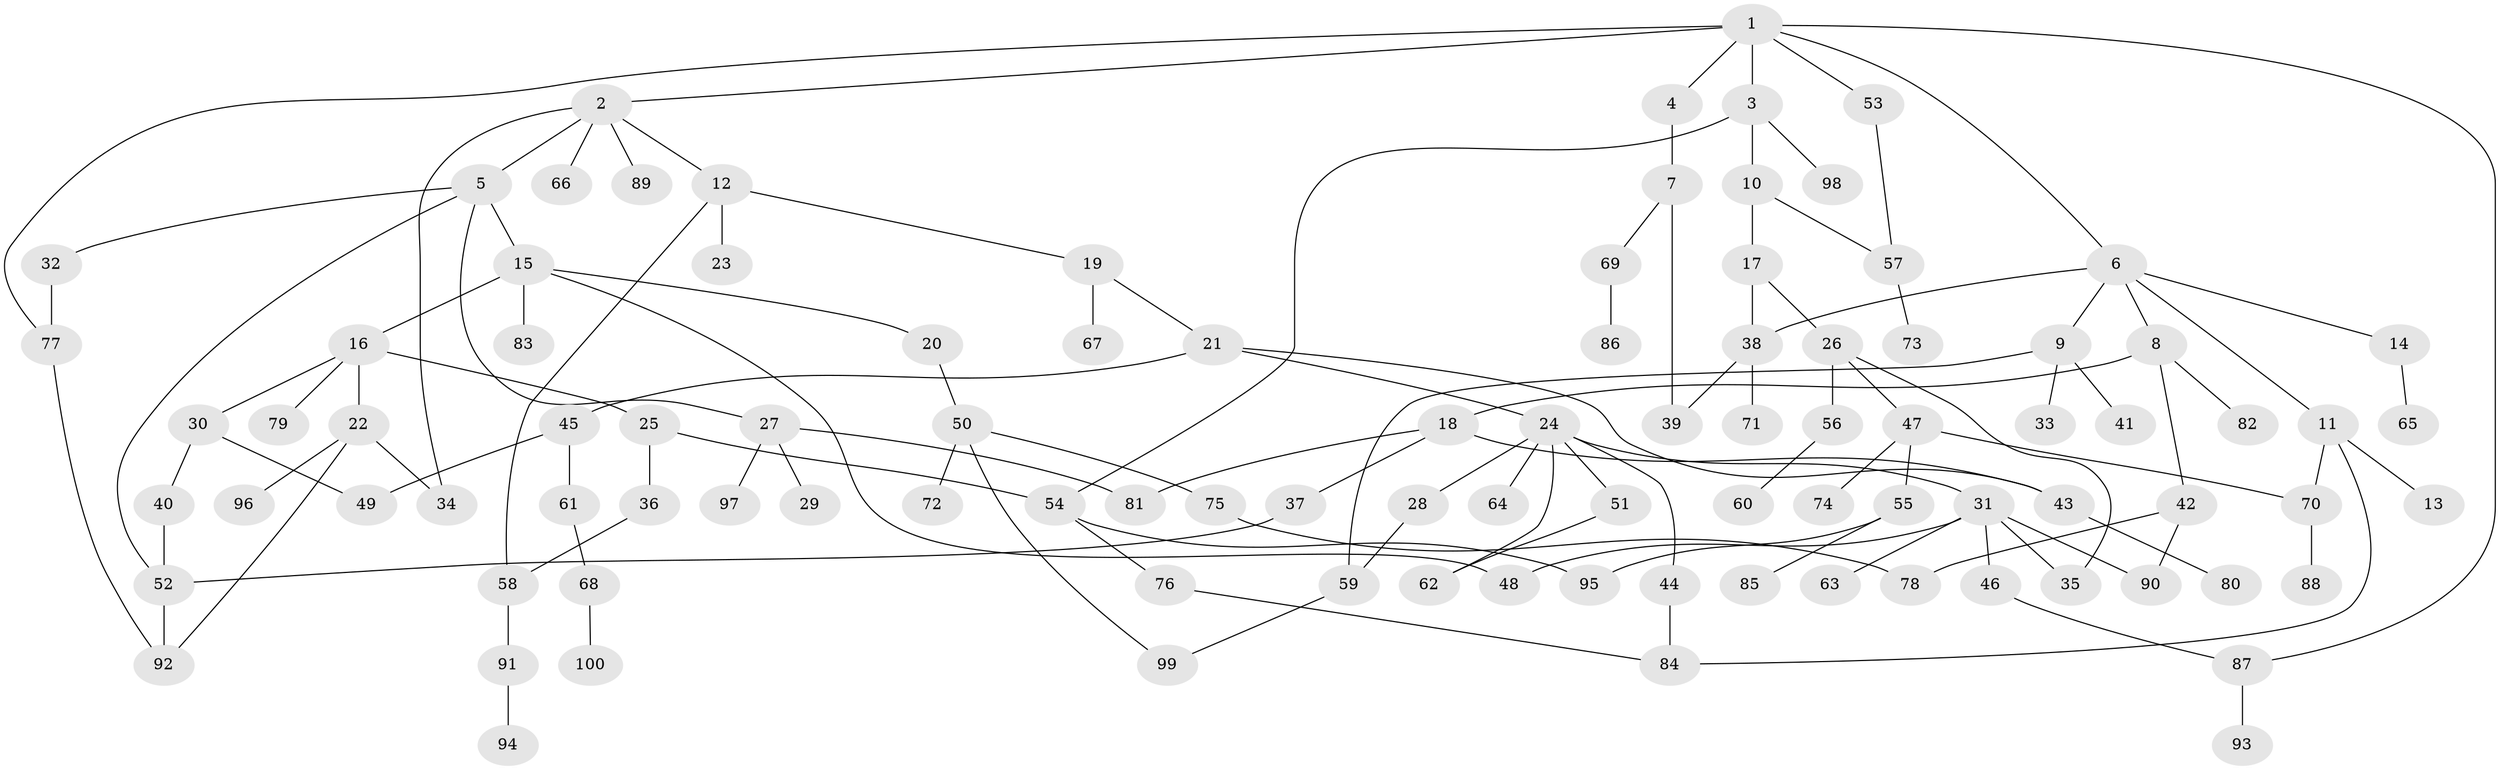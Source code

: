 // Generated by graph-tools (version 1.1) at 2025/38/02/21/25 10:38:52]
// undirected, 100 vertices, 125 edges
graph export_dot {
graph [start="1"]
  node [color=gray90,style=filled];
  1;
  2;
  3;
  4;
  5;
  6;
  7;
  8;
  9;
  10;
  11;
  12;
  13;
  14;
  15;
  16;
  17;
  18;
  19;
  20;
  21;
  22;
  23;
  24;
  25;
  26;
  27;
  28;
  29;
  30;
  31;
  32;
  33;
  34;
  35;
  36;
  37;
  38;
  39;
  40;
  41;
  42;
  43;
  44;
  45;
  46;
  47;
  48;
  49;
  50;
  51;
  52;
  53;
  54;
  55;
  56;
  57;
  58;
  59;
  60;
  61;
  62;
  63;
  64;
  65;
  66;
  67;
  68;
  69;
  70;
  71;
  72;
  73;
  74;
  75;
  76;
  77;
  78;
  79;
  80;
  81;
  82;
  83;
  84;
  85;
  86;
  87;
  88;
  89;
  90;
  91;
  92;
  93;
  94;
  95;
  96;
  97;
  98;
  99;
  100;
  1 -- 2;
  1 -- 3;
  1 -- 4;
  1 -- 6;
  1 -- 53;
  1 -- 77;
  1 -- 87;
  2 -- 5;
  2 -- 12;
  2 -- 34;
  2 -- 66;
  2 -- 89;
  3 -- 10;
  3 -- 98;
  3 -- 54;
  4 -- 7;
  5 -- 15;
  5 -- 27;
  5 -- 32;
  5 -- 52;
  6 -- 8;
  6 -- 9;
  6 -- 11;
  6 -- 14;
  6 -- 38;
  7 -- 39;
  7 -- 69;
  8 -- 18;
  8 -- 42;
  8 -- 82;
  9 -- 33;
  9 -- 41;
  9 -- 59;
  10 -- 17;
  10 -- 57;
  11 -- 13;
  11 -- 70;
  11 -- 84;
  12 -- 19;
  12 -- 23;
  12 -- 58;
  14 -- 65;
  15 -- 16;
  15 -- 20;
  15 -- 48;
  15 -- 83;
  16 -- 22;
  16 -- 25;
  16 -- 30;
  16 -- 79;
  17 -- 26;
  17 -- 38;
  18 -- 37;
  18 -- 81;
  18 -- 43;
  19 -- 21;
  19 -- 67;
  20 -- 50;
  21 -- 24;
  21 -- 43;
  21 -- 45;
  22 -- 96;
  22 -- 92;
  22 -- 34;
  24 -- 28;
  24 -- 31;
  24 -- 44;
  24 -- 51;
  24 -- 62;
  24 -- 64;
  25 -- 36;
  25 -- 54;
  26 -- 35;
  26 -- 47;
  26 -- 56;
  27 -- 29;
  27 -- 97;
  27 -- 81;
  28 -- 59;
  30 -- 40;
  30 -- 49;
  31 -- 46;
  31 -- 63;
  31 -- 90;
  31 -- 48;
  31 -- 35;
  32 -- 77;
  36 -- 58;
  37 -- 52;
  38 -- 71;
  38 -- 39;
  40 -- 52;
  42 -- 78;
  42 -- 90;
  43 -- 80;
  44 -- 84;
  45 -- 49;
  45 -- 61;
  46 -- 87;
  47 -- 55;
  47 -- 74;
  47 -- 70;
  50 -- 72;
  50 -- 75;
  50 -- 99;
  51 -- 62;
  52 -- 92;
  53 -- 57;
  54 -- 76;
  54 -- 95;
  55 -- 85;
  55 -- 95;
  56 -- 60;
  57 -- 73;
  58 -- 91;
  59 -- 99;
  61 -- 68;
  68 -- 100;
  69 -- 86;
  70 -- 88;
  75 -- 78;
  76 -- 84;
  77 -- 92;
  87 -- 93;
  91 -- 94;
}
